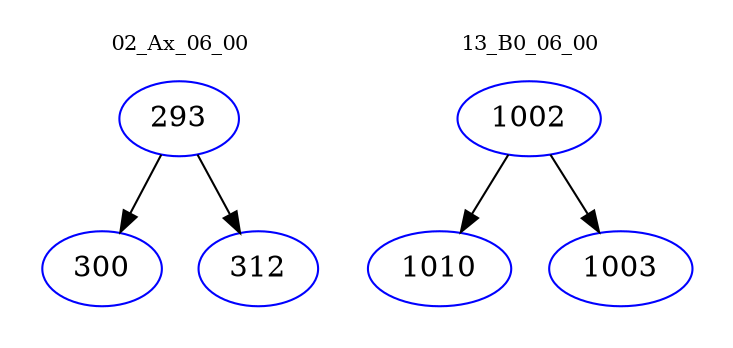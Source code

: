 digraph{
subgraph cluster_0 {
color = white
label = "02_Ax_06_00";
fontsize=10;
T0_293 [label="293", color="blue"]
T0_293 -> T0_300 [color="black"]
T0_300 [label="300", color="blue"]
T0_293 -> T0_312 [color="black"]
T0_312 [label="312", color="blue"]
}
subgraph cluster_1 {
color = white
label = "13_B0_06_00";
fontsize=10;
T1_1002 [label="1002", color="blue"]
T1_1002 -> T1_1010 [color="black"]
T1_1010 [label="1010", color="blue"]
T1_1002 -> T1_1003 [color="black"]
T1_1003 [label="1003", color="blue"]
}
}
